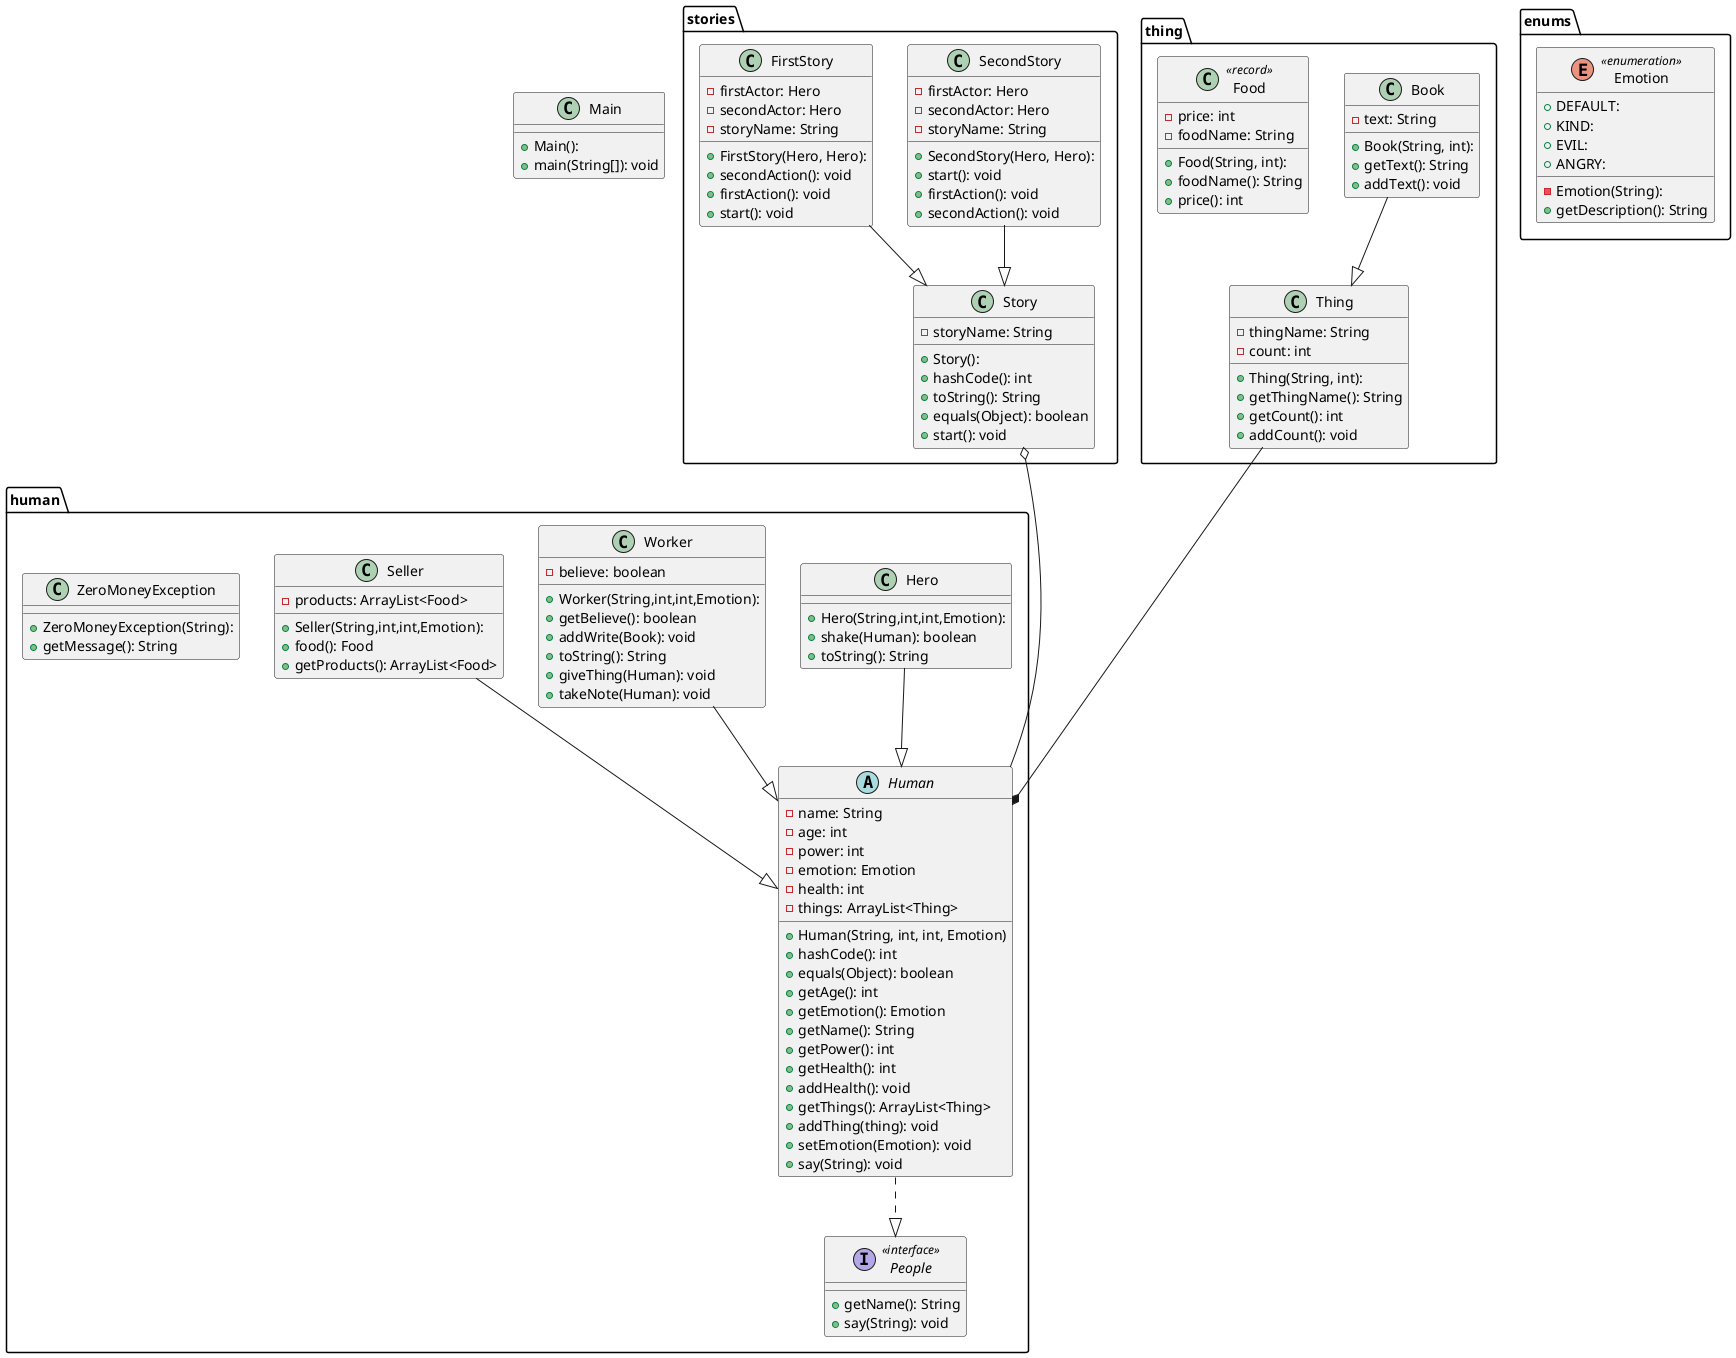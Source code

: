 @startuml
package human {
    interface People << interface >> {
      + getName(): String
      + say(String): void
    }

    abstract class Human{
      +Human(String, int, int, Emotion)
      - name: String
      - age: int
      - power: int
      - emotion: Emotion
      - health: int
      - things: ArrayList<Thing>
      + hashCode(): int
      + equals(Object): boolean
      + getAge(): int
      + getEmotion(): Emotion
      + getName(): String
      + getPower(): int
      + getHealth(): int
      + addHealth(): void
      + getThings(): ArrayList<Thing>
      + addThing(thing): void
      + setEmotion(Emotion): void
      + say(String): void
    }
    class Hero{
      + Hero(String,int,int,Emotion):
      + shake(Human): boolean
      + toString(): String
    }
    Hero --|>  Human
    class Worker{
      + Worker(String,int,int,Emotion):
      -believe: boolean
      + getBelieve(): boolean
      + addWrite(Book): void
      + toString(): String
      + giveThing(Human): void
      + takeNote(Human): void
    }
    class Seller{
      + Seller(String,int,int,Emotion):
      - products: ArrayList<Food>
      + food(): Food
      + getProducts(): ArrayList<Food>


    }
    Seller --|> Human
    class ZeroMoneyException {
      + ZeroMoneyException(String):
      + getMessage(): String
    }
    Worker --|>  Human

}
Human  ..|>  People
package enums{
    enum Emotion << enumeration >> {
       - Emotion(String):
       + DEFAULT:
       + KIND:
       + EVIL:
       + ANGRY:
       + getDescription(): String
    }
}
package stories{
    class SecondStory {
      + SecondStory(Hero, Hero):
      - firstActor: Hero
      - secondActor: Hero
      - storyName: String
      + start(): void
      + firstAction(): void
      + secondAction(): void
    }

    class FirstStory {
      + FirstStory(Hero, Hero):
      - firstActor: Hero
      - secondActor: Hero
      - storyName: String
      + secondAction(): void
      + firstAction(): void
      + start(): void
    }

    class Story {
      + Story():
      - storyName: String
      + hashCode(): int
      + toString(): String
      + equals(Object): boolean
      + start(): void
    }
}
SecondStory         --|>  Story
FirstStory          --|>  Story
package thing{
    class Book {
       + Book(String, int):
       - text: String
       + getText(): String
       + addText(): void
    }
    class Thing{
       + Thing(String, int):
       - thingName: String
       - count: int
       + getThingName(): String
       + getCount(): int
       + addCount(): void
    }
    Book --|> Thing
    class Food << record >> {
      + Food(String, int):
      - price: int
      - foodName: String
      + foodName(): String
      + price(): int
    }
}
class Main {
  + Main():
  + main(String[]): void
}

Story o--- Human
Thing ---* Human
@enduml